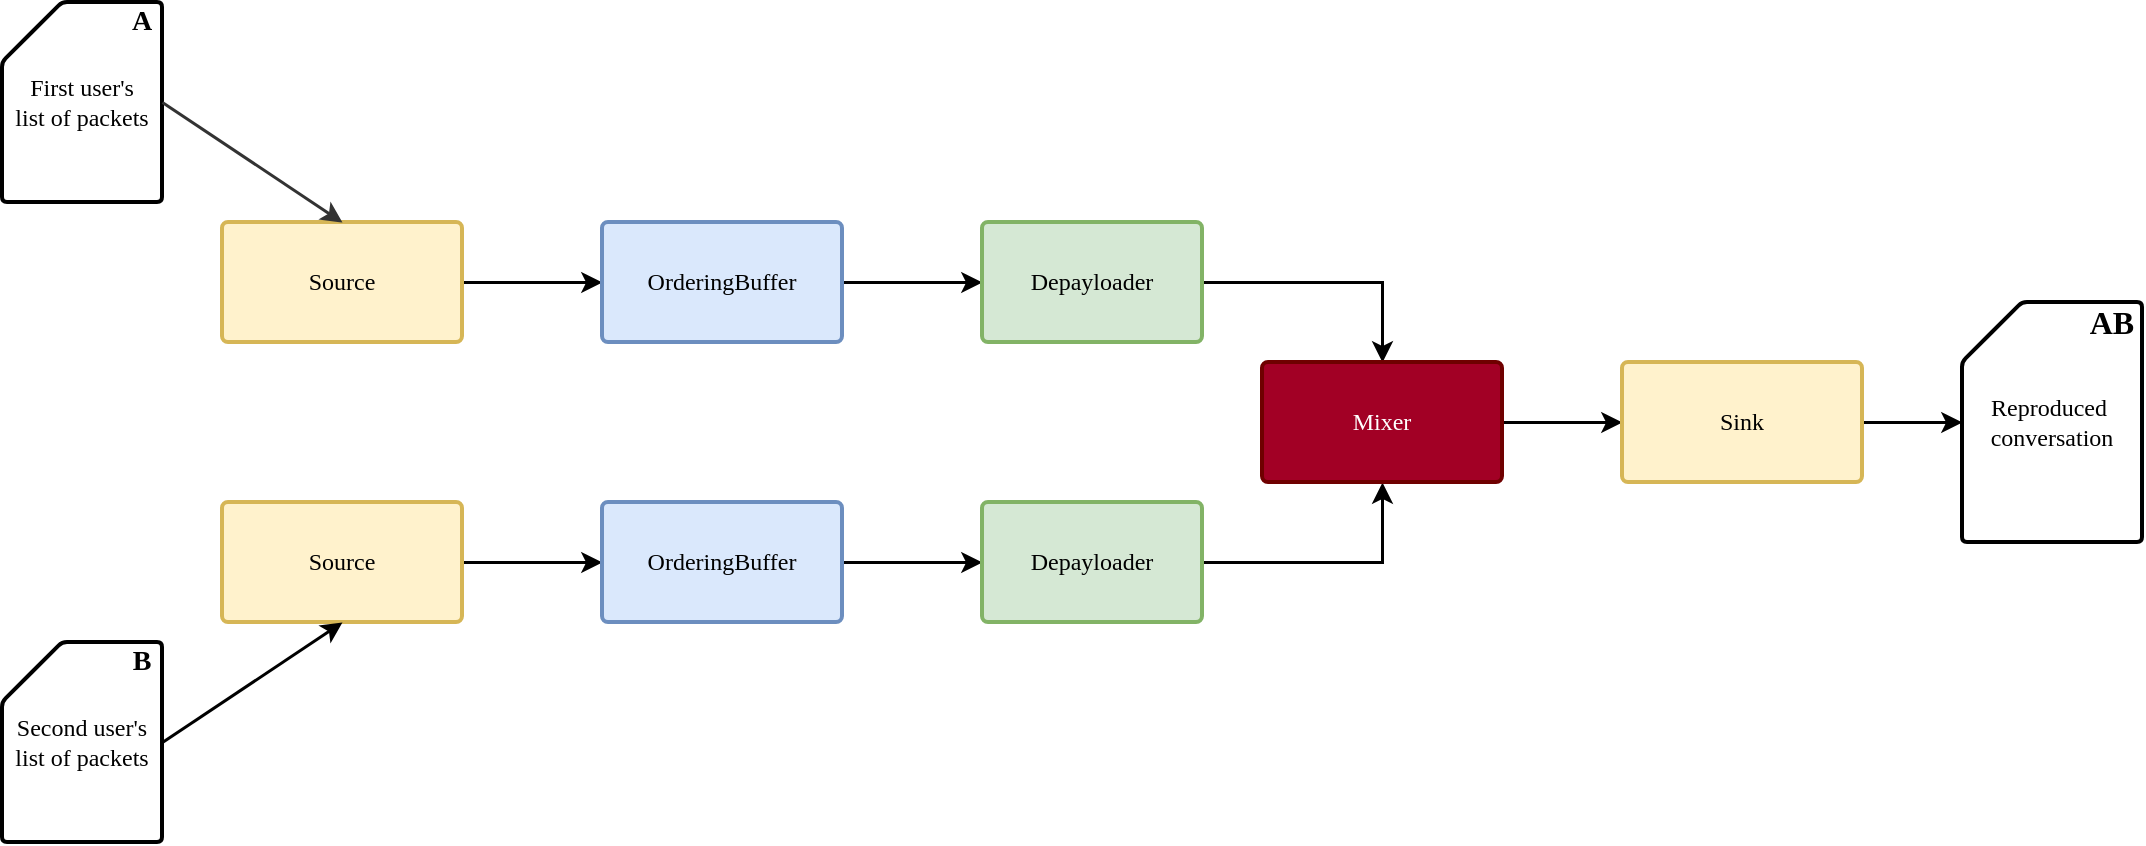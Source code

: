 <mxfile version="17.2.3" type="device"><diagram id="PtBVXsipFZX0-gZRiT1X" name="Page-1"><mxGraphModel dx="1334" dy="713" grid="1" gridSize="10" guides="1" tooltips="1" connect="1" arrows="1" fold="1" page="1" pageScale="1" pageWidth="827" pageHeight="1169" math="0" shadow="0"><root><mxCell id="0"/><mxCell id="1" parent="0"/><mxCell id="jrPjAlyIoEzrWYZ04vIW-7" style="edgeStyle=orthogonalEdgeStyle;rounded=1;orthogonalLoop=1;jettySize=auto;html=1;exitX=1;exitY=0.5;exitDx=0;exitDy=0;entryX=0;entryY=0.5;entryDx=0;entryDy=0;strokeWidth=1.5;strokeColor=#000000;" parent="1" source="jrPjAlyIoEzrWYZ04vIW-1" target="jrPjAlyIoEzrWYZ04vIW-3" edge="1"><mxGeometry relative="1" as="geometry"><Array as="points"><mxPoint x="190" y="170"/><mxPoint x="190" y="170"/></Array></mxGeometry></mxCell><mxCell id="jrPjAlyIoEzrWYZ04vIW-1" value="&lt;font face=&quot;Montserrat&quot; data-font-src=&quot;https://fonts.googleapis.com/css?family=Montserrat&quot; size=&quot;1&quot;&gt;&lt;span style=&quot;font-size: 12px&quot;&gt;Source&lt;/span&gt;&lt;/font&gt;" style="rounded=1;whiteSpace=wrap;html=1;fillColor=#fff2cc;strokeColor=#d6b656;strokeWidth=2;arcSize=5;sketch=0;" parent="1" vertex="1"><mxGeometry x="30" y="140" width="120" height="60" as="geometry"/></mxCell><mxCell id="jrPjAlyIoEzrWYZ04vIW-10" style="edgeStyle=orthogonalEdgeStyle;rounded=0;orthogonalLoop=1;jettySize=auto;html=1;exitX=1;exitY=0.5;exitDx=0;exitDy=0;entryX=0;entryY=0.5;entryDx=0;entryDy=0;strokeWidth=1.5;" parent="1" source="jrPjAlyIoEzrWYZ04vIW-2" target="jrPjAlyIoEzrWYZ04vIW-5" edge="1"><mxGeometry relative="1" as="geometry"/></mxCell><mxCell id="jrPjAlyIoEzrWYZ04vIW-2" value="&lt;font face=&quot;Montserrat&quot; data-font-src=&quot;https://fonts.googleapis.com/css?family=Montserrat&quot;&gt;Source&lt;/font&gt;" style="rounded=1;whiteSpace=wrap;html=1;fillColor=#fff2cc;strokeColor=#d6b656;strokeWidth=2;arcSize=5;sketch=0;" parent="1" vertex="1"><mxGeometry x="30" y="280" width="120" height="60" as="geometry"/></mxCell><mxCell id="jrPjAlyIoEzrWYZ04vIW-8" style="edgeStyle=orthogonalEdgeStyle;rounded=0;orthogonalLoop=1;jettySize=auto;html=1;exitX=1;exitY=0.5;exitDx=0;exitDy=0;entryX=0;entryY=0.5;entryDx=0;entryDy=0;strokeWidth=1.5;strokeColor=#000000;" parent="1" source="jrPjAlyIoEzrWYZ04vIW-3" target="jrPjAlyIoEzrWYZ04vIW-4" edge="1"><mxGeometry relative="1" as="geometry"/></mxCell><mxCell id="jrPjAlyIoEzrWYZ04vIW-3" value="&lt;font face=&quot;Montserrat&quot; data-font-src=&quot;https://fonts.googleapis.com/css?family=Montserrat&quot;&gt;OrderingBuffer&lt;/font&gt;" style="rounded=1;whiteSpace=wrap;html=1;fillColor=#dae8fc;strokeColor=#6c8ebf;strokeWidth=2;perimeterSpacing=0;arcSize=5;sketch=0;imageWidth=24;" parent="1" vertex="1"><mxGeometry x="220" y="140" width="120" height="60" as="geometry"/></mxCell><mxCell id="jrPjAlyIoEzrWYZ04vIW-33" style="edgeStyle=orthogonalEdgeStyle;rounded=0;orthogonalLoop=1;jettySize=auto;html=1;exitX=1;exitY=0.5;exitDx=0;exitDy=0;entryX=0.5;entryY=0;entryDx=0;entryDy=0;strokeWidth=1.5;" parent="1" source="jrPjAlyIoEzrWYZ04vIW-4" target="jrPjAlyIoEzrWYZ04vIW-17" edge="1"><mxGeometry relative="1" as="geometry"/></mxCell><mxCell id="jrPjAlyIoEzrWYZ04vIW-4" value="&lt;font face=&quot;Montserrat&quot; data-font-src=&quot;https://fonts.googleapis.com/css?family=Montserrat&quot;&gt;Depayloader&lt;/font&gt;" style="rounded=1;whiteSpace=wrap;html=1;fillColor=#d5e8d4;strokeColor=#82b366;strokeWidth=2;arcSize=5;glass=0;sketch=0;" parent="1" vertex="1"><mxGeometry x="410" y="140" width="110" height="60" as="geometry"/></mxCell><mxCell id="jrPjAlyIoEzrWYZ04vIW-9" style="edgeStyle=orthogonalEdgeStyle;rounded=0;orthogonalLoop=1;jettySize=auto;html=1;exitX=1;exitY=0.5;exitDx=0;exitDy=0;entryX=0;entryY=0.5;entryDx=0;entryDy=0;strokeWidth=1.5;" parent="1" source="jrPjAlyIoEzrWYZ04vIW-5" target="jrPjAlyIoEzrWYZ04vIW-6" edge="1"><mxGeometry relative="1" as="geometry"/></mxCell><mxCell id="jrPjAlyIoEzrWYZ04vIW-5" value="&lt;font face=&quot;Montserrat&quot; data-font-src=&quot;https://fonts.googleapis.com/css?family=Montserrat&quot;&gt;OrderingBuffer&lt;/font&gt;" style="rounded=1;whiteSpace=wrap;html=1;fillColor=#dae8fc;strokeColor=#6c8ebf;strokeWidth=2;arcSize=5;sketch=0;" parent="1" vertex="1"><mxGeometry x="220" y="280" width="120" height="60" as="geometry"/></mxCell><mxCell id="jrPjAlyIoEzrWYZ04vIW-32" style="edgeStyle=orthogonalEdgeStyle;rounded=0;orthogonalLoop=1;jettySize=auto;html=1;exitX=1;exitY=0.5;exitDx=0;exitDy=0;entryX=0.5;entryY=1;entryDx=0;entryDy=0;strokeWidth=1.5;" parent="1" source="jrPjAlyIoEzrWYZ04vIW-6" target="jrPjAlyIoEzrWYZ04vIW-17" edge="1"><mxGeometry relative="1" as="geometry"/></mxCell><mxCell id="jrPjAlyIoEzrWYZ04vIW-6" value="&lt;font face=&quot;Montserrat&quot; data-font-src=&quot;https://fonts.googleapis.com/css?family=Montserrat&quot;&gt;Depayloader&lt;/font&gt;" style="rounded=1;whiteSpace=wrap;html=1;fillColor=#d5e8d4;strokeColor=#82b366;strokeWidth=2;arcSize=5;glass=0;sketch=0;" parent="1" vertex="1"><mxGeometry x="410" y="280" width="110" height="60" as="geometry"/></mxCell><mxCell id="jrPjAlyIoEzrWYZ04vIW-21" style="edgeStyle=orthogonalEdgeStyle;rounded=0;orthogonalLoop=1;jettySize=auto;html=1;exitX=1;exitY=0.5;exitDx=0;exitDy=0;strokeWidth=1.5;" parent="1" source="jrPjAlyIoEzrWYZ04vIW-17" target="jrPjAlyIoEzrWYZ04vIW-18" edge="1"><mxGeometry relative="1" as="geometry"/></mxCell><mxCell id="jrPjAlyIoEzrWYZ04vIW-17" value="&lt;font face=&quot;Montserrat&quot; data-font-src=&quot;https://fonts.googleapis.com/css?family=Montserrat&quot;&gt;Mixer&lt;/font&gt;" style="rounded=1;whiteSpace=wrap;html=1;fillColor=#a20025;fontColor=#ffffff;strokeColor=#6F0000;strokeWidth=2;arcSize=5;" parent="1" vertex="1"><mxGeometry x="550" y="210" width="120" height="60" as="geometry"/></mxCell><mxCell id="jrPjAlyIoEzrWYZ04vIW-34" style="edgeStyle=orthogonalEdgeStyle;rounded=0;orthogonalLoop=1;jettySize=auto;html=1;exitX=1;exitY=0.5;exitDx=0;exitDy=0;strokeWidth=1.5;" parent="1" source="jrPjAlyIoEzrWYZ04vIW-18" target="jrPjAlyIoEzrWYZ04vIW-28" edge="1"><mxGeometry relative="1" as="geometry"/></mxCell><mxCell id="jrPjAlyIoEzrWYZ04vIW-18" value="&lt;font face=&quot;Montserrat&quot; data-font-src=&quot;https://fonts.googleapis.com/css?family=Montserrat&quot;&gt;Sink&lt;/font&gt;" style="rounded=1;whiteSpace=wrap;html=1;fillColor=#fff2cc;strokeColor=#d6b656;arcSize=5;strokeWidth=2;" parent="1" vertex="1"><mxGeometry x="730" y="210" width="120" height="60" as="geometry"/></mxCell><mxCell id="jrPjAlyIoEzrWYZ04vIW-22" value="&lt;font face=&quot;Montserrat&quot; data-font-src=&quot;https://fonts.googleapis.com/css?family=Montserrat&quot;&gt;First user's&lt;br&gt;list of packets&lt;/font&gt;" style="shape=card;whiteSpace=wrap;html=1;strokeWidth=2;rounded=1;size=30;arcSize=5;" parent="1" vertex="1"><mxGeometry x="-80" y="30" width="80" height="100" as="geometry"/></mxCell><mxCell id="jrPjAlyIoEzrWYZ04vIW-23" value="&lt;font face=&quot;Montserrat&quot; data-font-src=&quot;https://fonts.googleapis.com/css?family=Montserrat&quot;&gt;Second user's&lt;br&gt;list of packets&lt;/font&gt;" style="shape=card;whiteSpace=wrap;html=1;strokeWidth=2;rounded=1;arcSize=5;" parent="1" vertex="1"><mxGeometry x="-80" y="350" width="80" height="100" as="geometry"/></mxCell><mxCell id="jrPjAlyIoEzrWYZ04vIW-25" value="" style="endArrow=classic;html=1;rounded=0;entryX=0.5;entryY=0;entryDx=0;entryDy=0;exitX=1;exitY=0.5;exitDx=0;exitDy=0;exitPerimeter=0;strokeWidth=1.5;endFill=1;endSize=6;targetPerimeterSpacing=0;strokeColor=#333333;" parent="1" source="jrPjAlyIoEzrWYZ04vIW-22" target="jrPjAlyIoEzrWYZ04vIW-1" edge="1"><mxGeometry width="50" height="50" relative="1" as="geometry"><mxPoint x="-110" y="360" as="sourcePoint"/><mxPoint x="-60" y="310" as="targetPoint"/></mxGeometry></mxCell><mxCell id="jrPjAlyIoEzrWYZ04vIW-26" value="" style="endArrow=classic;html=1;rounded=0;entryX=0.5;entryY=1;entryDx=0;entryDy=0;exitX=1;exitY=0.5;exitDx=0;exitDy=0;exitPerimeter=0;strokeWidth=1.5;" parent="1" source="jrPjAlyIoEzrWYZ04vIW-23" target="jrPjAlyIoEzrWYZ04vIW-2" edge="1"><mxGeometry width="50" height="50" relative="1" as="geometry"><mxPoint x="-110" y="360" as="sourcePoint"/><mxPoint x="-60" y="310" as="targetPoint"/></mxGeometry></mxCell><mxCell id="jrPjAlyIoEzrWYZ04vIW-28" value="&lt;font face=&quot;Montserrat&quot; data-font-src=&quot;https://fonts.googleapis.com/css?family=Montserrat&quot;&gt;Reproduced&amp;nbsp;&lt;br&gt;conversation&lt;/font&gt;" style="shape=card;whiteSpace=wrap;html=1;rounded=1;strokeWidth=2;arcSize=5;" parent="1" vertex="1"><mxGeometry x="900" y="180" width="90" height="120" as="geometry"/></mxCell><mxCell id="Z7UOGE86IIbePgHT-HO_-2" value="&lt;b&gt;A&lt;/b&gt;" style="whiteSpace=wrap;html=1;rounded=0;glass=0;sketch=0;fontFamily=Montserrat;fontSource=https%3A%2F%2Ffonts.googleapis.com%2Fcss%3Ffamily%3DMontserrat;fontSize=14;strokeColor=none;strokeWidth=2;fillColor=none;" vertex="1" parent="1"><mxGeometry x="-20" y="30" width="20" height="20" as="geometry"/></mxCell><mxCell id="Z7UOGE86IIbePgHT-HO_-3" value="&lt;b&gt;B&lt;/b&gt;" style="whiteSpace=wrap;html=1;rounded=0;glass=0;sketch=0;fontFamily=Montserrat;fontSource=https%3A%2F%2Ffonts.googleapis.com%2Fcss%3Ffamily%3DMontserrat;fontSize=14;strokeColor=none;strokeWidth=2;fillColor=none;" vertex="1" parent="1"><mxGeometry x="-20" y="350" width="20" height="20" as="geometry"/></mxCell><mxCell id="Z7UOGE86IIbePgHT-HO_-5" value="&lt;b&gt;&lt;font style=&quot;font-size: 16px&quot;&gt;AB&lt;/font&gt;&lt;/b&gt;" style="whiteSpace=wrap;html=1;rounded=0;glass=0;sketch=0;fontFamily=Montserrat;fontSource=https%3A%2F%2Ffonts.googleapis.com%2Fcss%3Ffamily%3DMontserrat;fontSize=14;strokeColor=none;strokeWidth=2;fillColor=none;" vertex="1" parent="1"><mxGeometry x="960" y="180" width="30" height="20" as="geometry"/></mxCell></root></mxGraphModel></diagram></mxfile>